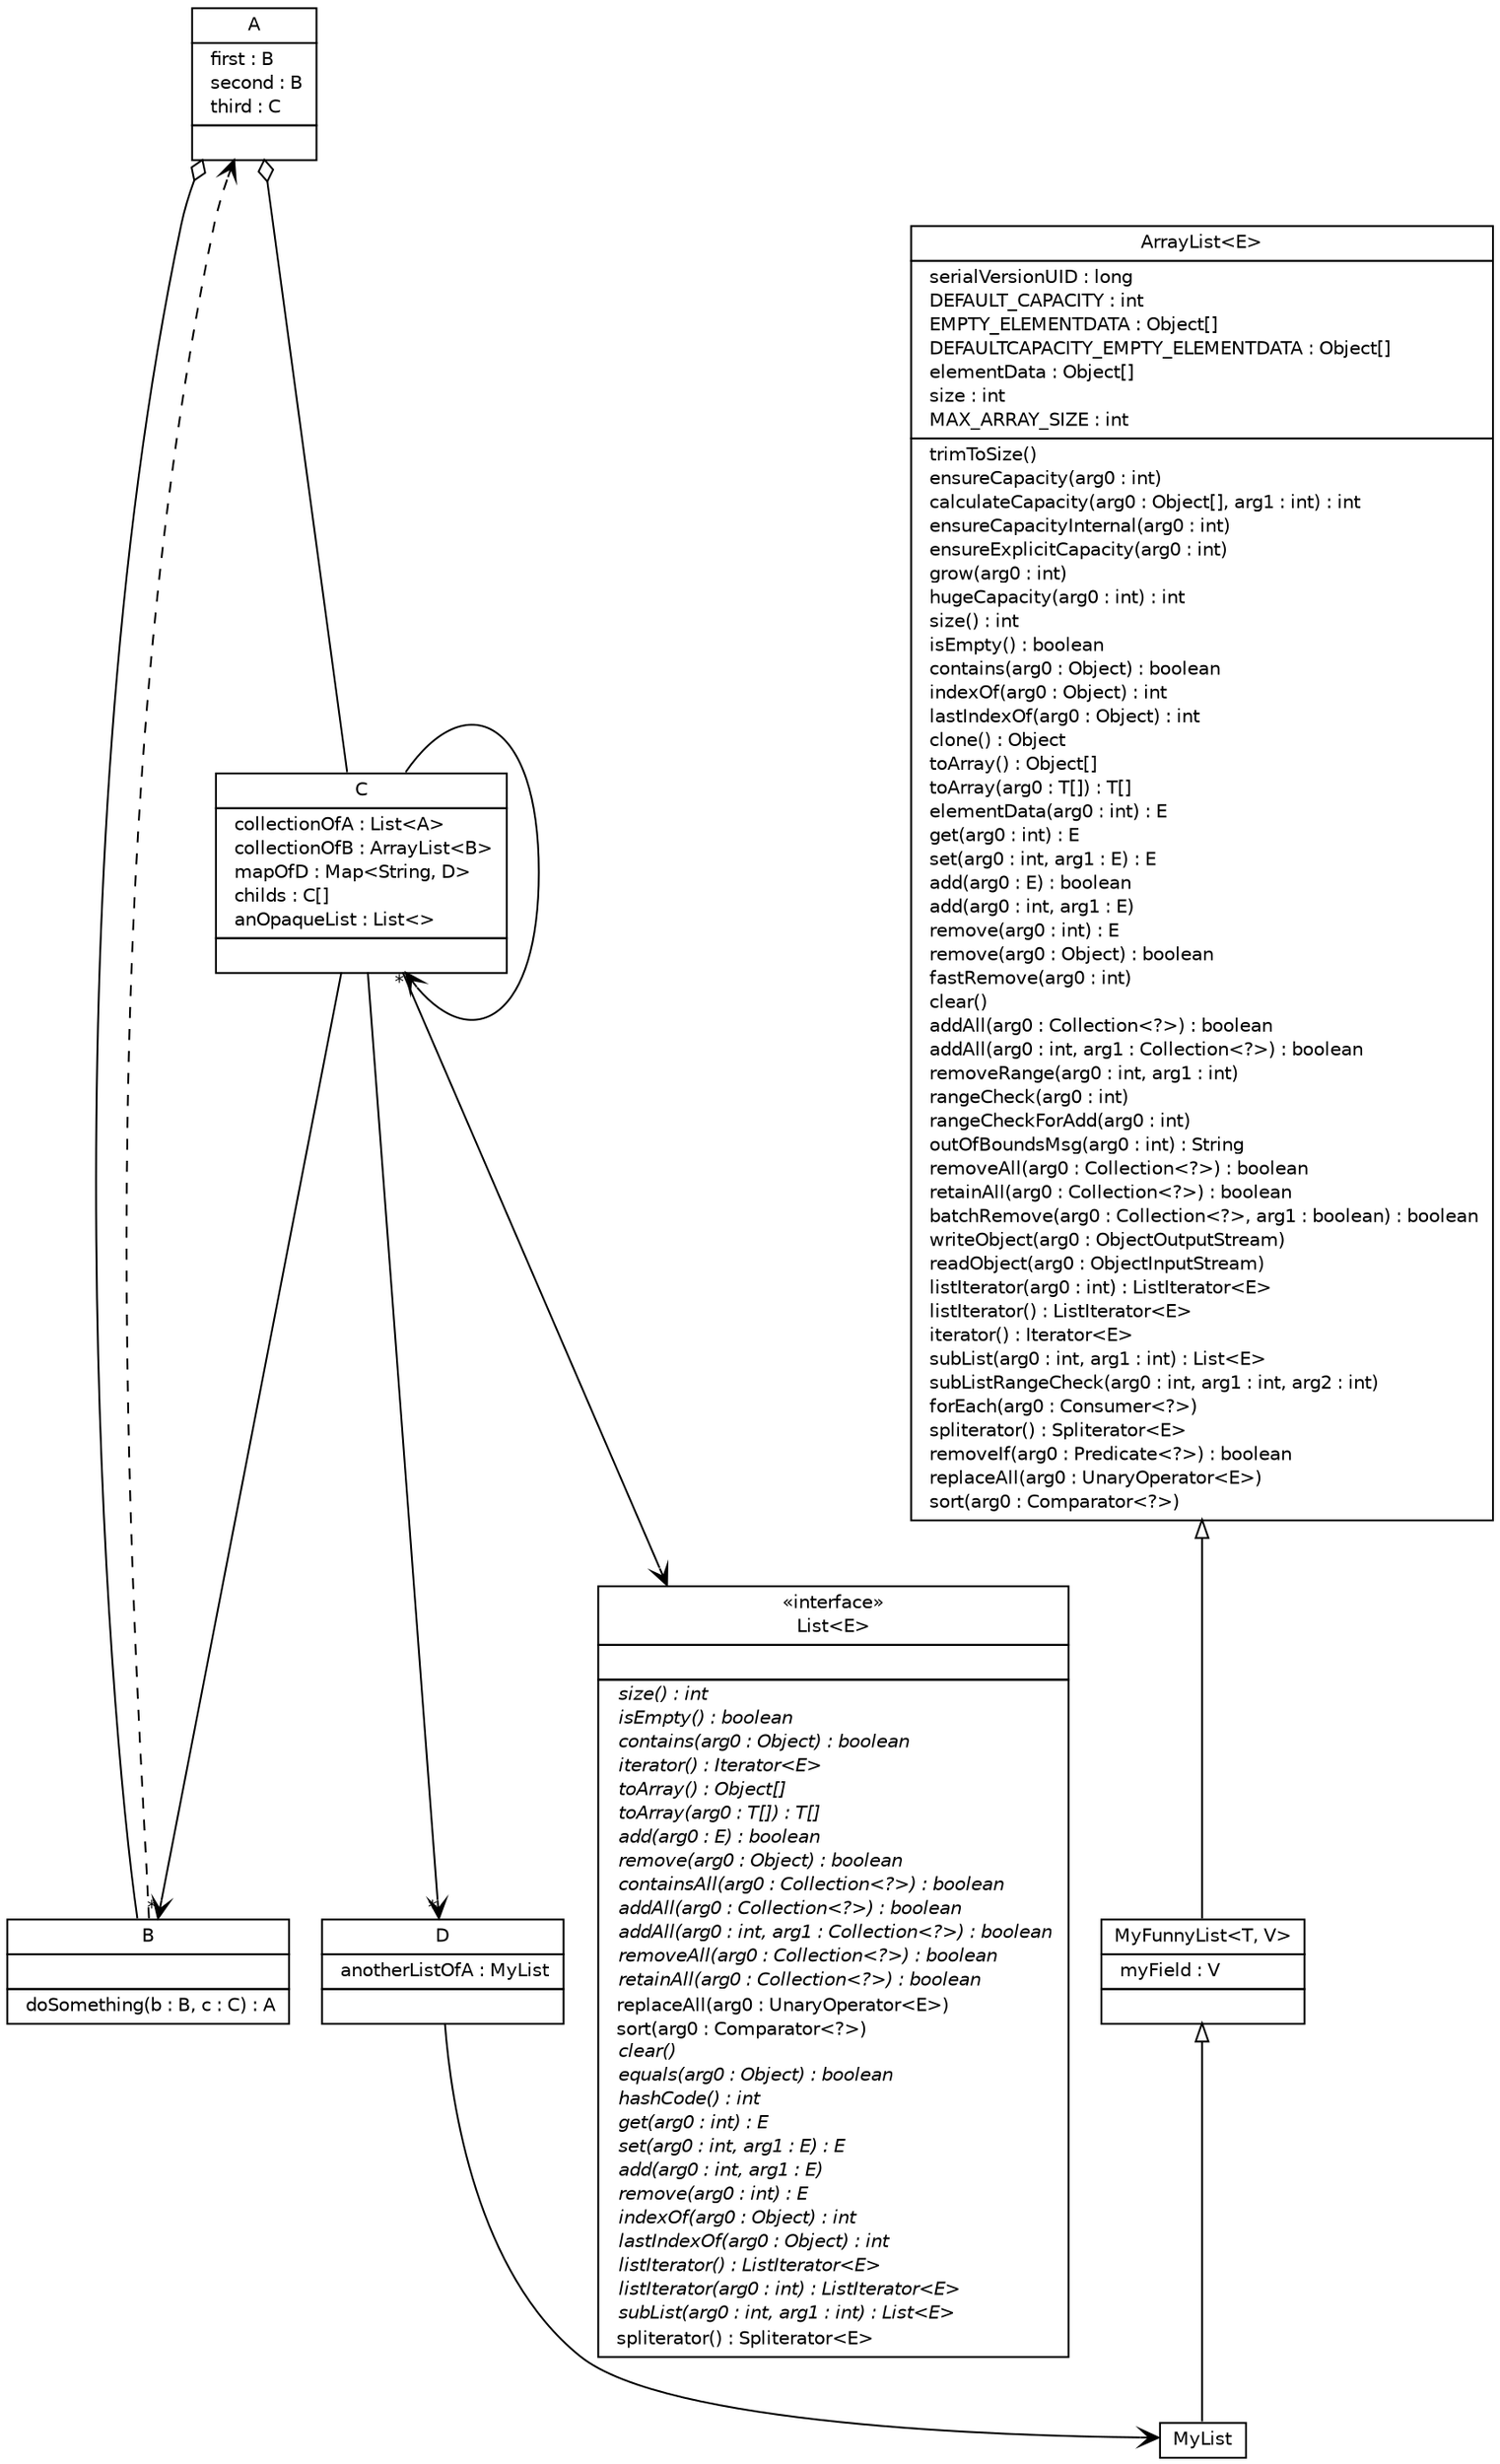 #!/usr/local/bin/dot
#
# Class diagram 
# Generated by UMLGraph version 281411 (http://www.spinellis.gr/umlgraph/)
#

digraph G {
graph [fontnames="svg"]
edge [fontname="Helvetica",fontsize=10,labelfontname="Helvetica",labelfontsize=10,color="black"];
node [fontname="Helvetica",fontcolor="black",fontsize=10,shape=plaintext,margin=0,width=0,height=0];
nodesep=0.25;
ranksep=0.5;
// A
c97 [label=<<table title="A" border="0" cellborder="1" cellspacing="0" cellpadding="2"><tr><td><table border="0" cellspacing="0" cellpadding="1"><tr><td align="center" balign="center"> A </td></tr></table></td></tr><tr><td><table border="0" cellspacing="0" cellpadding="1"><tr><td align="left" balign="left">  first : B </td></tr><tr><td align="left" balign="left">  second : B </td></tr><tr><td align="left" balign="left">  third : C </td></tr></table></td></tr><tr><td><table border="0" cellspacing="0" cellpadding="1"><tr><td align="left" balign="left">  </td></tr></table></td></tr></table>>];
// B
c98 [label=<<table title="B" border="0" cellborder="1" cellspacing="0" cellpadding="2"><tr><td><table border="0" cellspacing="0" cellpadding="1"><tr><td align="center" balign="center"> B </td></tr></table></td></tr><tr><td><table border="0" cellspacing="0" cellpadding="1"><tr><td align="left" balign="left">  </td></tr></table></td></tr><tr><td><table border="0" cellspacing="0" cellpadding="1"><tr><td align="left" balign="left">  doSomething(b : B, c : C) : A </td></tr></table></td></tr></table>>];
// C
c99 [label=<<table title="C" border="0" cellborder="1" cellspacing="0" cellpadding="2"><tr><td><table border="0" cellspacing="0" cellpadding="1"><tr><td align="center" balign="center"> C </td></tr></table></td></tr><tr><td><table border="0" cellspacing="0" cellpadding="1"><tr><td align="left" balign="left">  collectionOfA : List&lt;A&gt; </td></tr><tr><td align="left" balign="left">  collectionOfB : ArrayList&lt;B&gt; </td></tr><tr><td align="left" balign="left">  mapOfD : Map&lt;String, D&gt; </td></tr><tr><td align="left" balign="left">  childs : C[] </td></tr><tr><td align="left" balign="left">  anOpaqueList : List&lt;&gt; </td></tr></table></td></tr><tr><td><table border="0" cellspacing="0" cellpadding="1"><tr><td align="left" balign="left">  </td></tr></table></td></tr></table>>];
// MyFunnyList<T, V>
c100 [label=<<table title="MyFunnyList" border="0" cellborder="1" cellspacing="0" cellpadding="2"><tr><td><table border="0" cellspacing="0" cellpadding="1"><tr><td align="center" balign="center"> MyFunnyList&lt;T, V&gt; </td></tr></table></td></tr><tr><td><table border="0" cellspacing="0" cellpadding="1"><tr><td align="left" balign="left">  myField : V </td></tr></table></td></tr><tr><td><table border="0" cellspacing="0" cellpadding="1"><tr><td align="left" balign="left">  </td></tr></table></td></tr></table>>];
// MyList
c101 [label=<<table title="MyList" border="0" cellborder="1" cellspacing="0" cellpadding="2"><tr><td><table border="0" cellspacing="0" cellpadding="1"><tr><td align="center" balign="center"> MyList </td></tr></table></td></tr></table>>];
// D
c102 [label=<<table title="D" border="0" cellborder="1" cellspacing="0" cellpadding="2"><tr><td><table border="0" cellspacing="0" cellpadding="1"><tr><td align="center" balign="center"> D </td></tr></table></td></tr><tr><td><table border="0" cellspacing="0" cellpadding="1"><tr><td align="left" balign="left">  anotherListOfA : MyList </td></tr></table></td></tr><tr><td><table border="0" cellspacing="0" cellpadding="1"><tr><td align="left" balign="left">  </td></tr></table></td></tr></table>>];
// MyFunnyList<T, V> extends java.util.ArrayList<E>
c103 -> c100 [arrowtail=empty,dir=back,weight=10];
// MyList extends MyFunnyList<T, V>
c100 -> c101 [arrowtail=empty,dir=back,weight=10];
// A has B
c97 -> c98 [arrowhead=none,arrowtail=ediamond,dir=back,weight=4];
// A has C
c97 -> c99 [arrowhead=none,arrowtail=ediamond,dir=back,weight=4];
// C navassoc B
c99 -> c98 [arrowhead=open,weight=1,headlabel="*"];
// C navassoc D
c99 -> c102 [arrowhead=open,weight=1,headlabel="*"];
// C navassoc C
c99 -> c99 [arrowhead=open,weight=1,headlabel="*"];
// C navassoc java.util.List<E>
c99 -> c104 [arrowhead=open,weight=1];
// D navassoc MyList
c102 -> c101 [arrowhead=open,weight=1];
// B depend A
c98 -> c97 [arrowhead=open,style=dashed,weight=0];
// java.util.List<E>
c104 [label=<<table title="java.util.List" border="0" cellborder="1" cellspacing="0" cellpadding="2" href="http://docs.oracle.com/javase/7/docs/api/java/util/List.html" target="_parent"><tr><td><table border="0" cellspacing="0" cellpadding="1"><tr><td align="center" balign="center"> &#171;interface&#187; </td></tr><tr><td align="center" balign="center"> List&lt;E&gt; </td></tr></table></td></tr><tr><td><table border="0" cellspacing="0" cellpadding="1"><tr><td align="left" balign="left">  </td></tr></table></td></tr><tr><td><table border="0" cellspacing="0" cellpadding="1"><tr><td align="left" balign="left"> <i> size() : int</i> </td></tr><tr><td align="left" balign="left"> <i> isEmpty() : boolean</i> </td></tr><tr><td align="left" balign="left"> <i> contains(arg0 : Object) : boolean</i> </td></tr><tr><td align="left" balign="left"> <i> iterator() : Iterator&lt;E&gt;</i> </td></tr><tr><td align="left" balign="left"> <i> toArray() : Object[]</i> </td></tr><tr><td align="left" balign="left"> <i> toArray(arg0 : T[]) : T[]</i> </td></tr><tr><td align="left" balign="left"> <i> add(arg0 : E) : boolean</i> </td></tr><tr><td align="left" balign="left"> <i> remove(arg0 : Object) : boolean</i> </td></tr><tr><td align="left" balign="left"> <i> containsAll(arg0 : Collection&lt;?&gt;) : boolean</i> </td></tr><tr><td align="left" balign="left"> <i> addAll(arg0 : Collection&lt;?&gt;) : boolean</i> </td></tr><tr><td align="left" balign="left"> <i> addAll(arg0 : int, arg1 : Collection&lt;?&gt;) : boolean</i> </td></tr><tr><td align="left" balign="left"> <i> removeAll(arg0 : Collection&lt;?&gt;) : boolean</i> </td></tr><tr><td align="left" balign="left"> <i> retainAll(arg0 : Collection&lt;?&gt;) : boolean</i> </td></tr><tr><td align="left" balign="left">  replaceAll(arg0 : UnaryOperator&lt;E&gt;) </td></tr><tr><td align="left" balign="left">  sort(arg0 : Comparator&lt;?&gt;) </td></tr><tr><td align="left" balign="left"> <i> clear()</i> </td></tr><tr><td align="left" balign="left"> <i> equals(arg0 : Object) : boolean</i> </td></tr><tr><td align="left" balign="left"> <i> hashCode() : int</i> </td></tr><tr><td align="left" balign="left"> <i> get(arg0 : int) : E</i> </td></tr><tr><td align="left" balign="left"> <i> set(arg0 : int, arg1 : E) : E</i> </td></tr><tr><td align="left" balign="left"> <i> add(arg0 : int, arg1 : E)</i> </td></tr><tr><td align="left" balign="left"> <i> remove(arg0 : int) : E</i> </td></tr><tr><td align="left" balign="left"> <i> indexOf(arg0 : Object) : int</i> </td></tr><tr><td align="left" balign="left"> <i> lastIndexOf(arg0 : Object) : int</i> </td></tr><tr><td align="left" balign="left"> <i> listIterator() : ListIterator&lt;E&gt;</i> </td></tr><tr><td align="left" balign="left"> <i> listIterator(arg0 : int) : ListIterator&lt;E&gt;</i> </td></tr><tr><td align="left" balign="left"> <i> subList(arg0 : int, arg1 : int) : List&lt;E&gt;</i> </td></tr><tr><td align="left" balign="left">  spliterator() : Spliterator&lt;E&gt; </td></tr></table></td></tr></table>>, URL="http://docs.oracle.com/javase/7/docs/api/java/util/List.html"];
// java.util.ArrayList<E>
c103 [label=<<table title="java.util.ArrayList" border="0" cellborder="1" cellspacing="0" cellpadding="2" href="http://docs.oracle.com/javase/7/docs/api/java/util/ArrayList.html" target="_parent"><tr><td><table border="0" cellspacing="0" cellpadding="1"><tr><td align="center" balign="center"> ArrayList&lt;E&gt; </td></tr></table></td></tr><tr><td><table border="0" cellspacing="0" cellpadding="1"><tr><td align="left" balign="left">  serialVersionUID : long </td></tr><tr><td align="left" balign="left">  DEFAULT_CAPACITY : int </td></tr><tr><td align="left" balign="left">  EMPTY_ELEMENTDATA : Object[] </td></tr><tr><td align="left" balign="left">  DEFAULTCAPACITY_EMPTY_ELEMENTDATA : Object[] </td></tr><tr><td align="left" balign="left">  elementData : Object[] </td></tr><tr><td align="left" balign="left">  size : int </td></tr><tr><td align="left" balign="left">  MAX_ARRAY_SIZE : int </td></tr></table></td></tr><tr><td><table border="0" cellspacing="0" cellpadding="1"><tr><td align="left" balign="left">  trimToSize() </td></tr><tr><td align="left" balign="left">  ensureCapacity(arg0 : int) </td></tr><tr><td align="left" balign="left">  calculateCapacity(arg0 : Object[], arg1 : int) : int </td></tr><tr><td align="left" balign="left">  ensureCapacityInternal(arg0 : int) </td></tr><tr><td align="left" balign="left">  ensureExplicitCapacity(arg0 : int) </td></tr><tr><td align="left" balign="left">  grow(arg0 : int) </td></tr><tr><td align="left" balign="left">  hugeCapacity(arg0 : int) : int </td></tr><tr><td align="left" balign="left">  size() : int </td></tr><tr><td align="left" balign="left">  isEmpty() : boolean </td></tr><tr><td align="left" balign="left">  contains(arg0 : Object) : boolean </td></tr><tr><td align="left" balign="left">  indexOf(arg0 : Object) : int </td></tr><tr><td align="left" balign="left">  lastIndexOf(arg0 : Object) : int </td></tr><tr><td align="left" balign="left">  clone() : Object </td></tr><tr><td align="left" balign="left">  toArray() : Object[] </td></tr><tr><td align="left" balign="left">  toArray(arg0 : T[]) : T[] </td></tr><tr><td align="left" balign="left">  elementData(arg0 : int) : E </td></tr><tr><td align="left" balign="left">  get(arg0 : int) : E </td></tr><tr><td align="left" balign="left">  set(arg0 : int, arg1 : E) : E </td></tr><tr><td align="left" balign="left">  add(arg0 : E) : boolean </td></tr><tr><td align="left" balign="left">  add(arg0 : int, arg1 : E) </td></tr><tr><td align="left" balign="left">  remove(arg0 : int) : E </td></tr><tr><td align="left" balign="left">  remove(arg0 : Object) : boolean </td></tr><tr><td align="left" balign="left">  fastRemove(arg0 : int) </td></tr><tr><td align="left" balign="left">  clear() </td></tr><tr><td align="left" balign="left">  addAll(arg0 : Collection&lt;?&gt;) : boolean </td></tr><tr><td align="left" balign="left">  addAll(arg0 : int, arg1 : Collection&lt;?&gt;) : boolean </td></tr><tr><td align="left" balign="left">  removeRange(arg0 : int, arg1 : int) </td></tr><tr><td align="left" balign="left">  rangeCheck(arg0 : int) </td></tr><tr><td align="left" balign="left">  rangeCheckForAdd(arg0 : int) </td></tr><tr><td align="left" balign="left">  outOfBoundsMsg(arg0 : int) : String </td></tr><tr><td align="left" balign="left">  removeAll(arg0 : Collection&lt;?&gt;) : boolean </td></tr><tr><td align="left" balign="left">  retainAll(arg0 : Collection&lt;?&gt;) : boolean </td></tr><tr><td align="left" balign="left">  batchRemove(arg0 : Collection&lt;?&gt;, arg1 : boolean) : boolean </td></tr><tr><td align="left" balign="left">  writeObject(arg0 : ObjectOutputStream) </td></tr><tr><td align="left" balign="left">  readObject(arg0 : ObjectInputStream) </td></tr><tr><td align="left" balign="left">  listIterator(arg0 : int) : ListIterator&lt;E&gt; </td></tr><tr><td align="left" balign="left">  listIterator() : ListIterator&lt;E&gt; </td></tr><tr><td align="left" balign="left">  iterator() : Iterator&lt;E&gt; </td></tr><tr><td align="left" balign="left">  subList(arg0 : int, arg1 : int) : List&lt;E&gt; </td></tr><tr><td align="left" balign="left">  subListRangeCheck(arg0 : int, arg1 : int, arg2 : int) </td></tr><tr><td align="left" balign="left">  forEach(arg0 : Consumer&lt;?&gt;) </td></tr><tr><td align="left" balign="left">  spliterator() : Spliterator&lt;E&gt; </td></tr><tr><td align="left" balign="left">  removeIf(arg0 : Predicate&lt;?&gt;) : boolean </td></tr><tr><td align="left" balign="left">  replaceAll(arg0 : UnaryOperator&lt;E&gt;) </td></tr><tr><td align="left" balign="left">  sort(arg0 : Comparator&lt;?&gt;) </td></tr></table></td></tr></table>>, URL="http://docs.oracle.com/javase/7/docs/api/java/util/ArrayList.html"];
}

